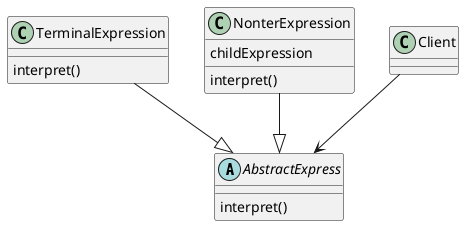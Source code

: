 @startuml

abstract class AbstractExpress{
interpret()
}

class TerminalExpression{
interpret()
}
class NonterExpression{
childExpression
interpret()
}


Client --> AbstractExpress
TerminalExpression --|> AbstractExpress
NonterExpression --|> AbstractExpress

@enduml